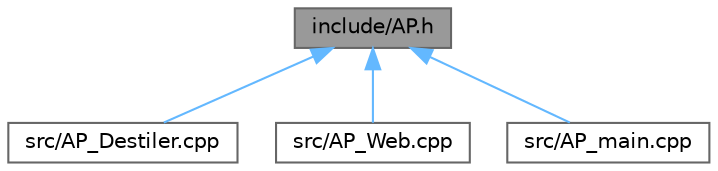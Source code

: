 digraph "include/AP.h"
{
 // LATEX_PDF_SIZE
  bgcolor="transparent";
  edge [fontname=Helvetica,fontsize=10,labelfontname=Helvetica,labelfontsize=10];
  node [fontname=Helvetica,fontsize=10,shape=box,height=0.2,width=0.4];
  Node1 [id="Node000001",label="include/AP.h",height=0.2,width=0.4,color="gray40", fillcolor="grey60", style="filled", fontcolor="black",tooltip="Header file for the AP project."];
  Node1 -> Node2 [id="edge1_Node000001_Node000002",dir="back",color="steelblue1",style="solid",tooltip=" "];
  Node2 [id="Node000002",label="src/AP_Destiler.cpp",height=0.2,width=0.4,color="grey40", fillcolor="white", style="filled",URL="$_a_p___destiler_8cpp.html",tooltip="Application file for the MD project."];
  Node1 -> Node3 [id="edge2_Node000001_Node000003",dir="back",color="steelblue1",style="solid",tooltip=" "];
  Node3 [id="Node000003",label="src/AP_Web.cpp",height=0.2,width=0.4,color="grey40", fillcolor="white", style="filled",URL="$_a_p___web_8cpp.html",tooltip="Web Server functions."];
  Node1 -> Node4 [id="edge3_Node000001_Node000004",dir="back",color="steelblue1",style="solid",tooltip=" "];
  Node4 [id="Node000004",label="src/AP_main.cpp",height=0.2,width=0.4,color="grey40", fillcolor="white", style="filled",URL="$_a_p__main_8cpp.html",tooltip="Main file for the MD project."];
}
